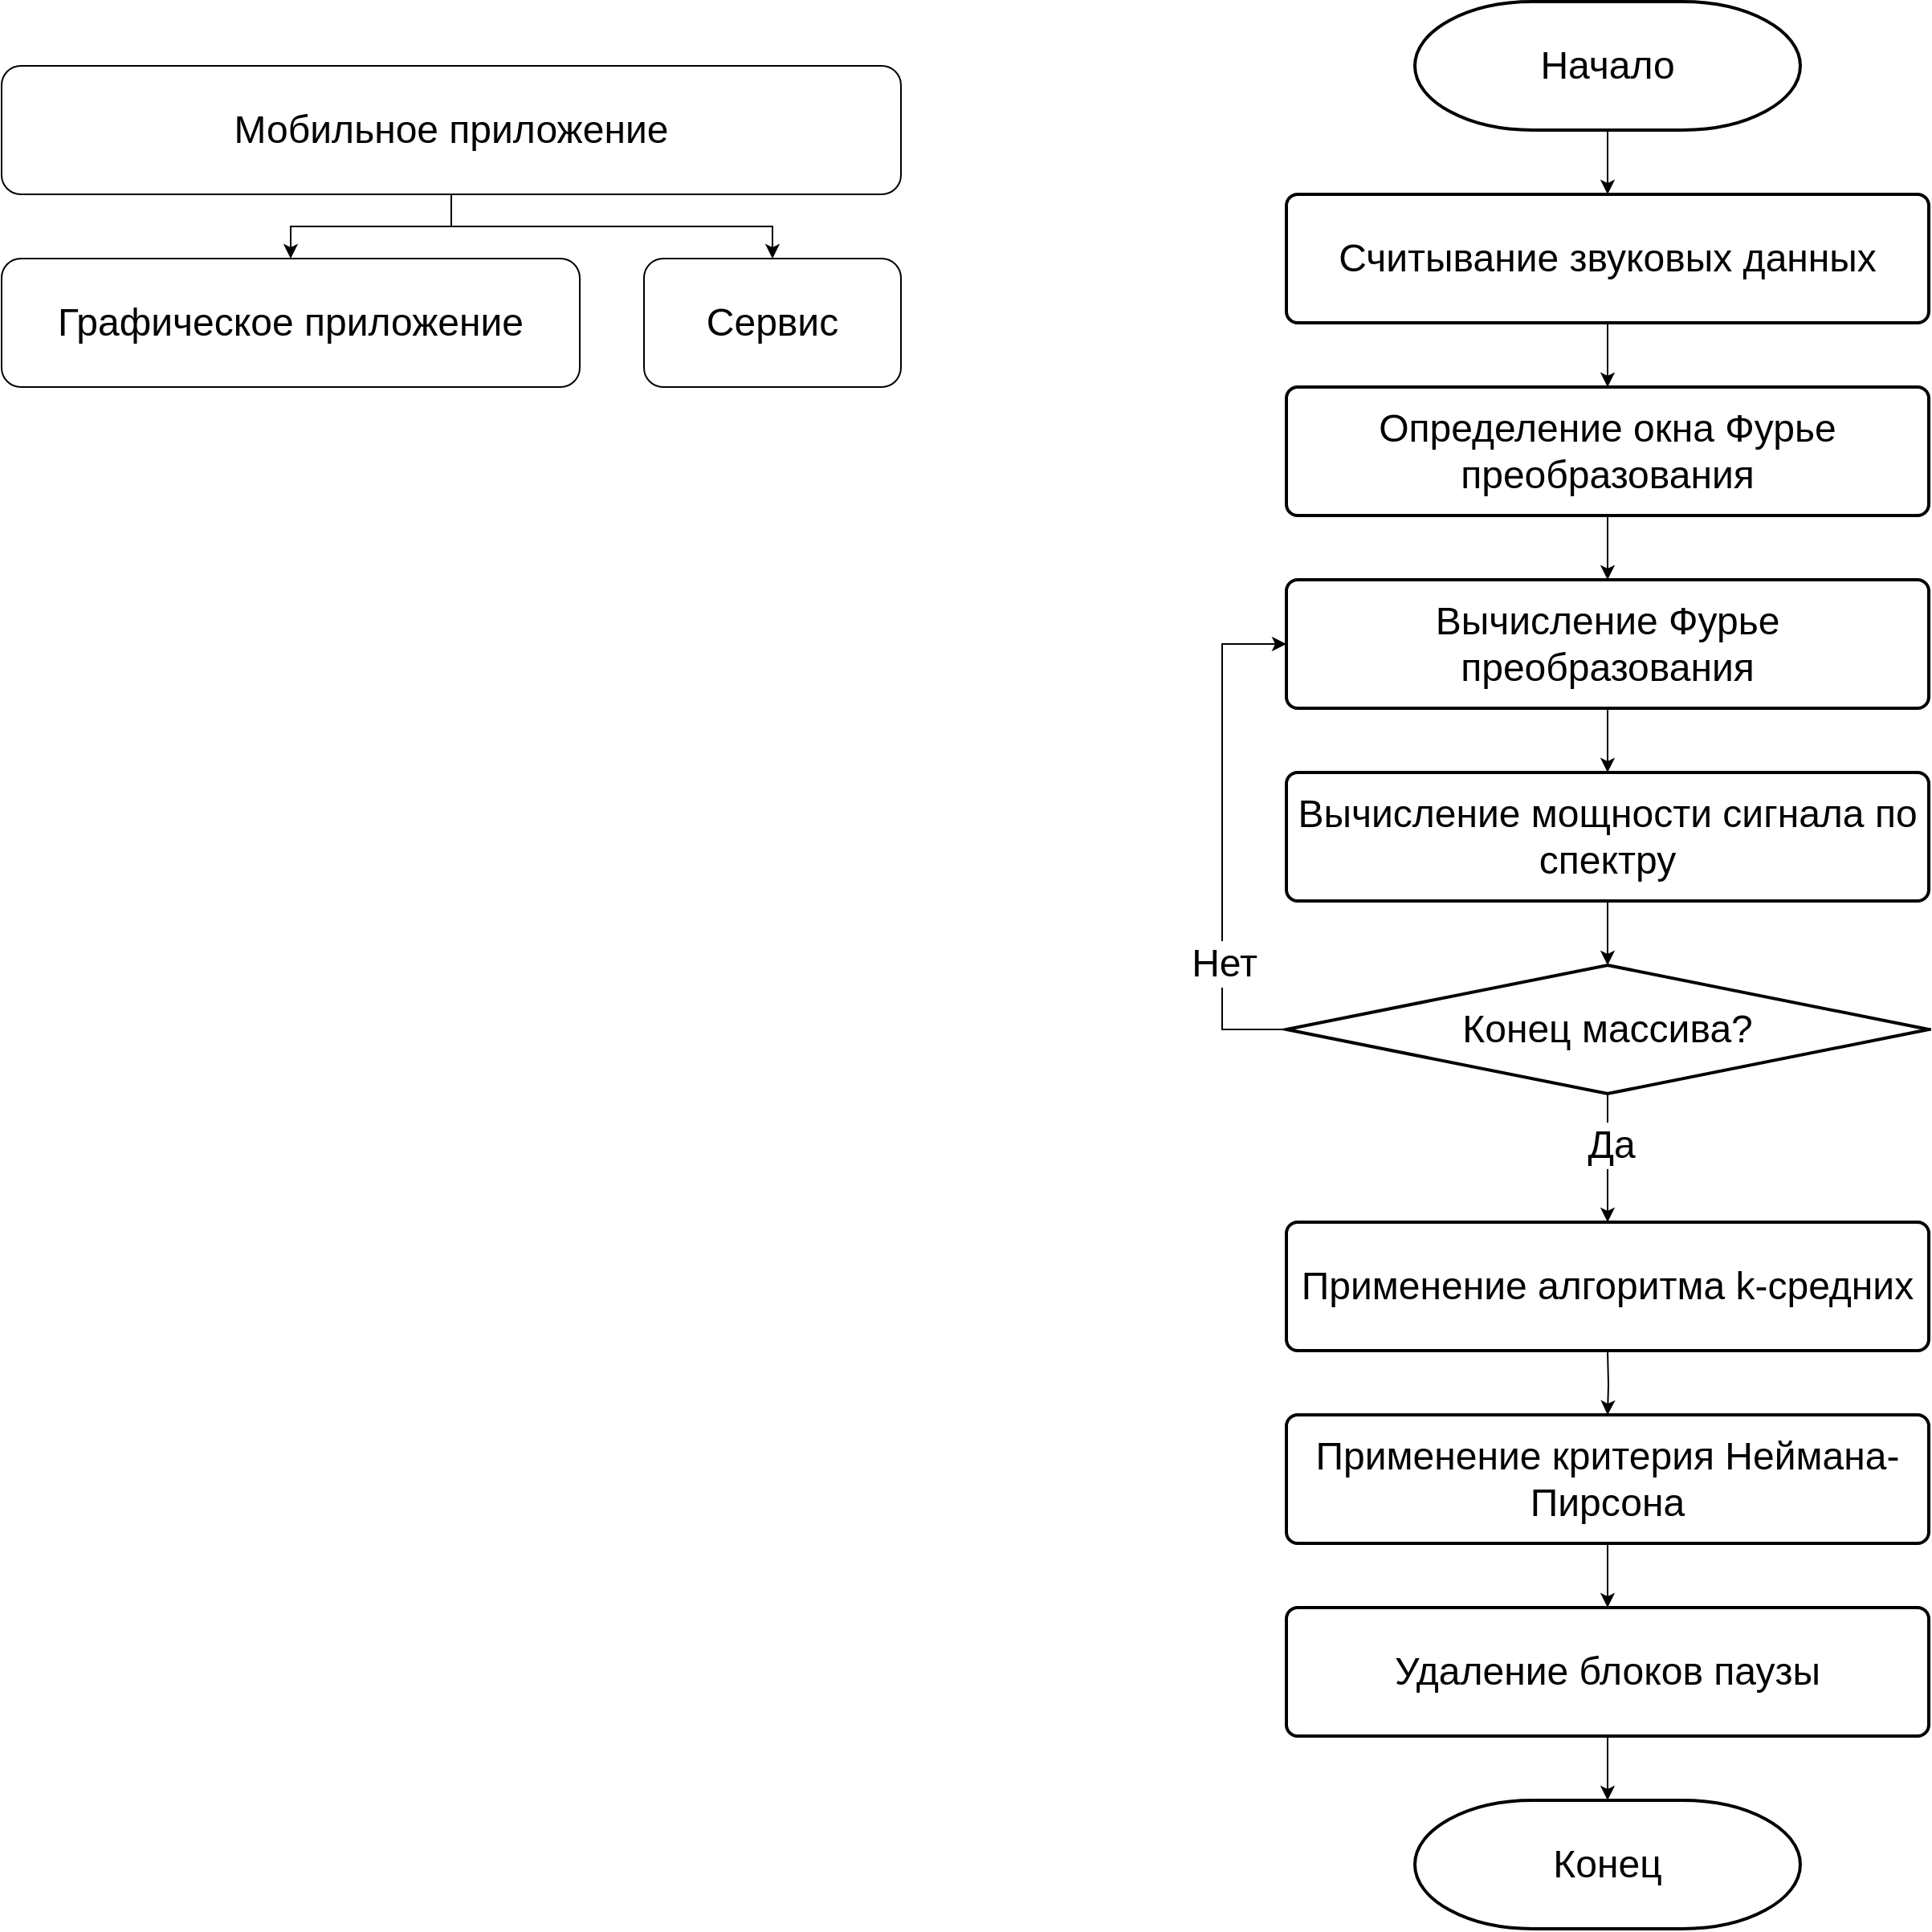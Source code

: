 <mxfile version="23.1.5" type="github">
  <diagram name="Страница — 1" id="q_AGxXsScHiTiwYIOIDt">
    <mxGraphModel dx="1060" dy="723" grid="1" gridSize="10" guides="1" tooltips="1" connect="1" arrows="1" fold="1" page="1" pageScale="1" pageWidth="827" pageHeight="1169" math="0" shadow="0">
      <root>
        <mxCell id="0" />
        <mxCell id="1" parent="0" />
        <mxCell id="jDCPakJQnDDJDgwPnTOG-1" value="Графическое приложение" style="rounded=1;whiteSpace=wrap;html=1;fontSize=24;" vertex="1" parent="1">
          <mxGeometry x="120" y="320" width="360" height="80" as="geometry" />
        </mxCell>
        <mxCell id="jDCPakJQnDDJDgwPnTOG-2" value="Сервис" style="rounded=1;whiteSpace=wrap;html=1;fontSize=24;" vertex="1" parent="1">
          <mxGeometry x="520" y="320" width="160" height="80" as="geometry" />
        </mxCell>
        <mxCell id="jDCPakJQnDDJDgwPnTOG-5" style="edgeStyle=orthogonalEdgeStyle;rounded=0;orthogonalLoop=1;jettySize=auto;html=1;entryX=0.5;entryY=0;entryDx=0;entryDy=0;" edge="1" parent="1" source="jDCPakJQnDDJDgwPnTOG-3" target="jDCPakJQnDDJDgwPnTOG-1">
          <mxGeometry relative="1" as="geometry" />
        </mxCell>
        <mxCell id="jDCPakJQnDDJDgwPnTOG-6" style="edgeStyle=orthogonalEdgeStyle;rounded=0;orthogonalLoop=1;jettySize=auto;html=1;entryX=0.5;entryY=0;entryDx=0;entryDy=0;" edge="1" parent="1" source="jDCPakJQnDDJDgwPnTOG-3" target="jDCPakJQnDDJDgwPnTOG-2">
          <mxGeometry relative="1" as="geometry" />
        </mxCell>
        <mxCell id="jDCPakJQnDDJDgwPnTOG-3" value="Мобильное приложение" style="rounded=1;whiteSpace=wrap;html=1;fontSize=24;" vertex="1" parent="1">
          <mxGeometry x="120" y="200" width="560" height="80" as="geometry" />
        </mxCell>
        <mxCell id="jDCPakJQnDDJDgwPnTOG-11" style="edgeStyle=orthogonalEdgeStyle;rounded=0;orthogonalLoop=1;jettySize=auto;html=1;entryX=0.5;entryY=0;entryDx=0;entryDy=0;" edge="1" parent="1" source="jDCPakJQnDDJDgwPnTOG-7" target="jDCPakJQnDDJDgwPnTOG-8">
          <mxGeometry relative="1" as="geometry" />
        </mxCell>
        <mxCell id="jDCPakJQnDDJDgwPnTOG-7" value="Начало" style="strokeWidth=2;html=1;shape=mxgraph.flowchart.terminator;whiteSpace=wrap;fontSize=24;" vertex="1" parent="1">
          <mxGeometry x="1000" y="160" width="240" height="80" as="geometry" />
        </mxCell>
        <mxCell id="jDCPakJQnDDJDgwPnTOG-12" style="edgeStyle=orthogonalEdgeStyle;rounded=0;orthogonalLoop=1;jettySize=auto;html=1;entryX=0.5;entryY=0;entryDx=0;entryDy=0;" edge="1" parent="1" source="jDCPakJQnDDJDgwPnTOG-8" target="jDCPakJQnDDJDgwPnTOG-9">
          <mxGeometry relative="1" as="geometry" />
        </mxCell>
        <mxCell id="jDCPakJQnDDJDgwPnTOG-8" value="Считывание звуковых данных" style="rounded=1;whiteSpace=wrap;html=1;absoluteArcSize=1;arcSize=14;strokeWidth=2;fontSize=24;" vertex="1" parent="1">
          <mxGeometry x="920" y="280" width="400" height="80" as="geometry" />
        </mxCell>
        <mxCell id="jDCPakJQnDDJDgwPnTOG-13" style="edgeStyle=orthogonalEdgeStyle;rounded=0;orthogonalLoop=1;jettySize=auto;html=1;entryX=0.5;entryY=0;entryDx=0;entryDy=0;" edge="1" parent="1" source="jDCPakJQnDDJDgwPnTOG-9" target="jDCPakJQnDDJDgwPnTOG-10">
          <mxGeometry relative="1" as="geometry" />
        </mxCell>
        <mxCell id="jDCPakJQnDDJDgwPnTOG-9" value="Определение окна Фурье преобразования" style="rounded=1;whiteSpace=wrap;html=1;absoluteArcSize=1;arcSize=14;strokeWidth=2;fontSize=24;" vertex="1" parent="1">
          <mxGeometry x="920" y="400" width="400" height="80" as="geometry" />
        </mxCell>
        <mxCell id="jDCPakJQnDDJDgwPnTOG-15" style="edgeStyle=orthogonalEdgeStyle;rounded=0;orthogonalLoop=1;jettySize=auto;html=1;entryX=0.5;entryY=0;entryDx=0;entryDy=0;" edge="1" parent="1" source="jDCPakJQnDDJDgwPnTOG-10" target="jDCPakJQnDDJDgwPnTOG-14">
          <mxGeometry relative="1" as="geometry" />
        </mxCell>
        <mxCell id="jDCPakJQnDDJDgwPnTOG-10" value="Вычисление Фурье преобразования" style="rounded=1;whiteSpace=wrap;html=1;absoluteArcSize=1;arcSize=14;strokeWidth=2;fontSize=24;" vertex="1" parent="1">
          <mxGeometry x="920" y="520" width="400" height="80" as="geometry" />
        </mxCell>
        <mxCell id="jDCPakJQnDDJDgwPnTOG-14" value="Вычисление мощности сигнала по спектру" style="rounded=1;whiteSpace=wrap;html=1;absoluteArcSize=1;arcSize=14;strokeWidth=2;fontSize=24;" vertex="1" parent="1">
          <mxGeometry x="920" y="640" width="400" height="80" as="geometry" />
        </mxCell>
        <mxCell id="jDCPakJQnDDJDgwPnTOG-19" style="edgeStyle=orthogonalEdgeStyle;rounded=0;orthogonalLoop=1;jettySize=auto;html=1;entryX=0;entryY=0.5;entryDx=0;entryDy=0;" edge="1" parent="1" source="jDCPakJQnDDJDgwPnTOG-16" target="jDCPakJQnDDJDgwPnTOG-10">
          <mxGeometry relative="1" as="geometry">
            <Array as="points">
              <mxPoint x="880" y="800" />
              <mxPoint x="880" y="560" />
            </Array>
          </mxGeometry>
        </mxCell>
        <mxCell id="jDCPakJQnDDJDgwPnTOG-20" value="&lt;font style=&quot;font-size: 24px;&quot;&gt;Нет&lt;/font&gt;" style="edgeLabel;html=1;align=center;verticalAlign=middle;resizable=0;points=[];" vertex="1" connectable="0" parent="jDCPakJQnDDJDgwPnTOG-19">
          <mxGeometry x="-0.494" y="-1" relative="1" as="geometry">
            <mxPoint as="offset" />
          </mxGeometry>
        </mxCell>
        <mxCell id="jDCPakJQnDDJDgwPnTOG-23" style="edgeStyle=orthogonalEdgeStyle;rounded=0;orthogonalLoop=1;jettySize=auto;html=1;entryX=0.5;entryY=0;entryDx=0;entryDy=0;" edge="1" parent="1" source="jDCPakJQnDDJDgwPnTOG-16" target="jDCPakJQnDDJDgwPnTOG-21">
          <mxGeometry relative="1" as="geometry" />
        </mxCell>
        <mxCell id="jDCPakJQnDDJDgwPnTOG-25" value="&lt;font style=&quot;font-size: 24px;&quot;&gt;Да&lt;/font&gt;" style="edgeLabel;html=1;align=center;verticalAlign=middle;resizable=0;points=[];" vertex="1" connectable="0" parent="jDCPakJQnDDJDgwPnTOG-23">
          <mxGeometry x="-0.2" y="2" relative="1" as="geometry">
            <mxPoint as="offset" />
          </mxGeometry>
        </mxCell>
        <mxCell id="jDCPakJQnDDJDgwPnTOG-16" value="Конец массива?" style="strokeWidth=2;html=1;shape=mxgraph.flowchart.decision;whiteSpace=wrap;fontSize=24;" vertex="1" parent="1">
          <mxGeometry x="920" y="760" width="400" height="80" as="geometry" />
        </mxCell>
        <mxCell id="jDCPakJQnDDJDgwPnTOG-17" style="edgeStyle=orthogonalEdgeStyle;rounded=0;orthogonalLoop=1;jettySize=auto;html=1;entryX=0.5;entryY=0;entryDx=0;entryDy=0;entryPerimeter=0;" edge="1" parent="1" source="jDCPakJQnDDJDgwPnTOG-14" target="jDCPakJQnDDJDgwPnTOG-16">
          <mxGeometry relative="1" as="geometry" />
        </mxCell>
        <mxCell id="jDCPakJQnDDJDgwPnTOG-24" style="edgeStyle=orthogonalEdgeStyle;rounded=0;orthogonalLoop=1;jettySize=auto;html=1;entryX=0.5;entryY=0;entryDx=0;entryDy=0;" edge="1" parent="1" target="jDCPakJQnDDJDgwPnTOG-22">
          <mxGeometry relative="1" as="geometry">
            <mxPoint x="1120" y="1000" as="sourcePoint" />
          </mxGeometry>
        </mxCell>
        <mxCell id="jDCPakJQnDDJDgwPnTOG-21" value="Применение алгоритма k-средних" style="rounded=1;whiteSpace=wrap;html=1;absoluteArcSize=1;arcSize=14;strokeWidth=2;fontSize=24;" vertex="1" parent="1">
          <mxGeometry x="920" y="920" width="400" height="80" as="geometry" />
        </mxCell>
        <mxCell id="jDCPakJQnDDJDgwPnTOG-27" style="edgeStyle=orthogonalEdgeStyle;rounded=0;orthogonalLoop=1;jettySize=auto;html=1;entryX=0.5;entryY=0;entryDx=0;entryDy=0;" edge="1" parent="1" source="jDCPakJQnDDJDgwPnTOG-22" target="jDCPakJQnDDJDgwPnTOG-26">
          <mxGeometry relative="1" as="geometry" />
        </mxCell>
        <mxCell id="jDCPakJQnDDJDgwPnTOG-22" value="Применение критерия Неймана-Пирсона" style="rounded=1;whiteSpace=wrap;html=1;absoluteArcSize=1;arcSize=14;strokeWidth=2;fontSize=24;" vertex="1" parent="1">
          <mxGeometry x="920" y="1040" width="400" height="80" as="geometry" />
        </mxCell>
        <mxCell id="jDCPakJQnDDJDgwPnTOG-26" value="Удаление блоков паузы" style="rounded=1;whiteSpace=wrap;html=1;absoluteArcSize=1;arcSize=14;strokeWidth=2;fontSize=24;" vertex="1" parent="1">
          <mxGeometry x="920" y="1160" width="400" height="80" as="geometry" />
        </mxCell>
        <mxCell id="jDCPakJQnDDJDgwPnTOG-29" value="Конец" style="strokeWidth=2;html=1;shape=mxgraph.flowchart.terminator;whiteSpace=wrap;fontSize=24;" vertex="1" parent="1">
          <mxGeometry x="1000" y="1280" width="240" height="80" as="geometry" />
        </mxCell>
        <mxCell id="jDCPakJQnDDJDgwPnTOG-30" style="edgeStyle=orthogonalEdgeStyle;rounded=0;orthogonalLoop=1;jettySize=auto;html=1;entryX=0.5;entryY=0;entryDx=0;entryDy=0;entryPerimeter=0;" edge="1" parent="1" source="jDCPakJQnDDJDgwPnTOG-26" target="jDCPakJQnDDJDgwPnTOG-29">
          <mxGeometry relative="1" as="geometry" />
        </mxCell>
      </root>
    </mxGraphModel>
  </diagram>
</mxfile>
